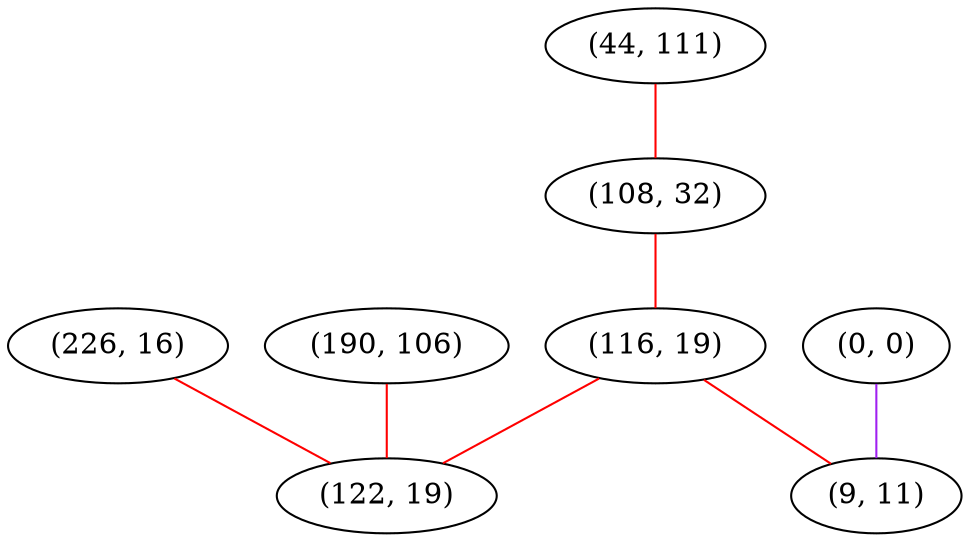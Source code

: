 graph "" {
"(226, 16)";
"(44, 111)";
"(0, 0)";
"(108, 32)";
"(190, 106)";
"(116, 19)";
"(9, 11)";
"(122, 19)";
"(226, 16)" -- "(122, 19)"  [color=red, key=0, weight=1];
"(44, 111)" -- "(108, 32)"  [color=red, key=0, weight=1];
"(0, 0)" -- "(9, 11)"  [color=purple, key=0, weight=4];
"(108, 32)" -- "(116, 19)"  [color=red, key=0, weight=1];
"(190, 106)" -- "(122, 19)"  [color=red, key=0, weight=1];
"(116, 19)" -- "(9, 11)"  [color=red, key=0, weight=1];
"(116, 19)" -- "(122, 19)"  [color=red, key=0, weight=1];
}
